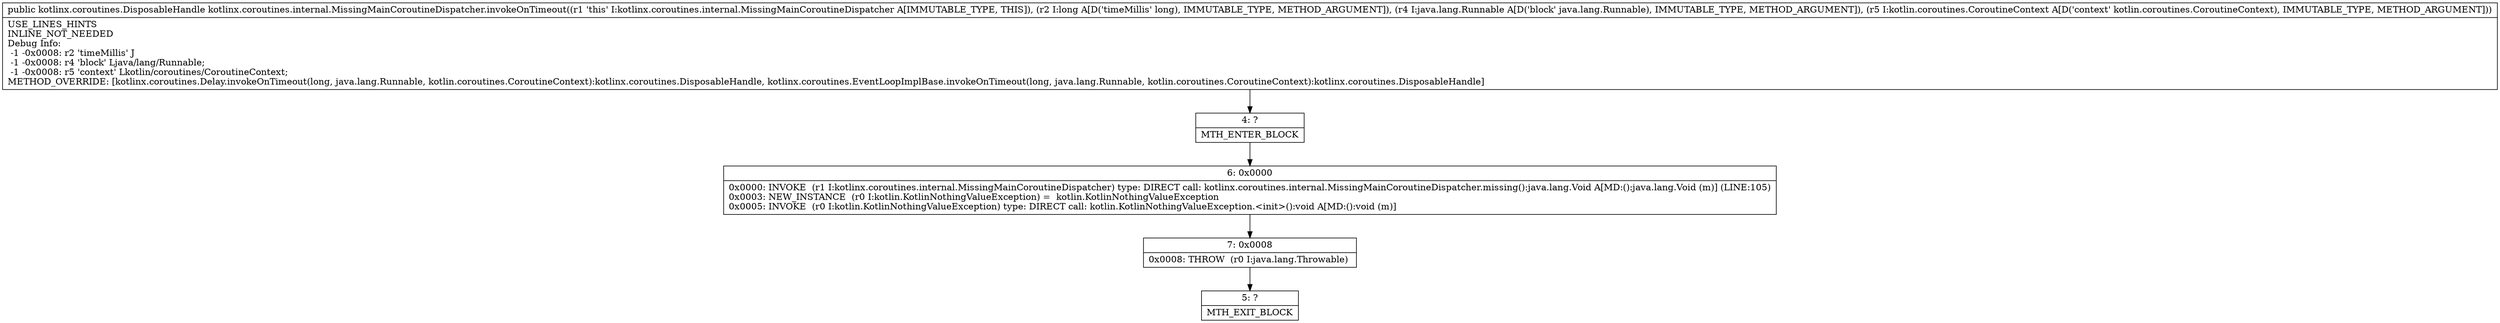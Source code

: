 digraph "CFG forkotlinx.coroutines.internal.MissingMainCoroutineDispatcher.invokeOnTimeout(JLjava\/lang\/Runnable;Lkotlin\/coroutines\/CoroutineContext;)Lkotlinx\/coroutines\/DisposableHandle;" {
Node_4 [shape=record,label="{4\:\ ?|MTH_ENTER_BLOCK\l}"];
Node_6 [shape=record,label="{6\:\ 0x0000|0x0000: INVOKE  (r1 I:kotlinx.coroutines.internal.MissingMainCoroutineDispatcher) type: DIRECT call: kotlinx.coroutines.internal.MissingMainCoroutineDispatcher.missing():java.lang.Void A[MD:():java.lang.Void (m)] (LINE:105)\l0x0003: NEW_INSTANCE  (r0 I:kotlin.KotlinNothingValueException) =  kotlin.KotlinNothingValueException \l0x0005: INVOKE  (r0 I:kotlin.KotlinNothingValueException) type: DIRECT call: kotlin.KotlinNothingValueException.\<init\>():void A[MD:():void (m)]\l}"];
Node_7 [shape=record,label="{7\:\ 0x0008|0x0008: THROW  (r0 I:java.lang.Throwable) \l}"];
Node_5 [shape=record,label="{5\:\ ?|MTH_EXIT_BLOCK\l}"];
MethodNode[shape=record,label="{public kotlinx.coroutines.DisposableHandle kotlinx.coroutines.internal.MissingMainCoroutineDispatcher.invokeOnTimeout((r1 'this' I:kotlinx.coroutines.internal.MissingMainCoroutineDispatcher A[IMMUTABLE_TYPE, THIS]), (r2 I:long A[D('timeMillis' long), IMMUTABLE_TYPE, METHOD_ARGUMENT]), (r4 I:java.lang.Runnable A[D('block' java.lang.Runnable), IMMUTABLE_TYPE, METHOD_ARGUMENT]), (r5 I:kotlin.coroutines.CoroutineContext A[D('context' kotlin.coroutines.CoroutineContext), IMMUTABLE_TYPE, METHOD_ARGUMENT]))  | USE_LINES_HINTS\lINLINE_NOT_NEEDED\lDebug Info:\l  \-1 \-0x0008: r2 'timeMillis' J\l  \-1 \-0x0008: r4 'block' Ljava\/lang\/Runnable;\l  \-1 \-0x0008: r5 'context' Lkotlin\/coroutines\/CoroutineContext;\lMETHOD_OVERRIDE: [kotlinx.coroutines.Delay.invokeOnTimeout(long, java.lang.Runnable, kotlin.coroutines.CoroutineContext):kotlinx.coroutines.DisposableHandle, kotlinx.coroutines.EventLoopImplBase.invokeOnTimeout(long, java.lang.Runnable, kotlin.coroutines.CoroutineContext):kotlinx.coroutines.DisposableHandle]\l}"];
MethodNode -> Node_4;Node_4 -> Node_6;
Node_6 -> Node_7;
Node_7 -> Node_5;
}

